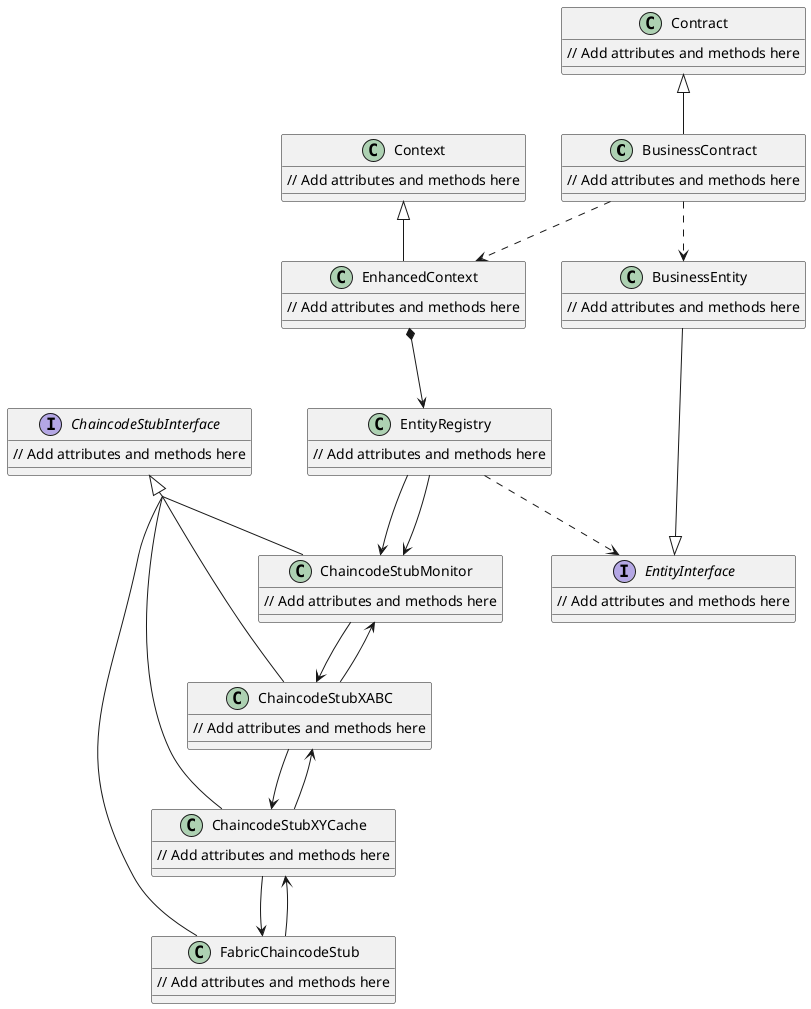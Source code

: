 @startuml "Specificaton"

BusinessContract ..> EnhancedContext
EnhancedContext *--> EntityRegistry
EntityRegistry --> ChaincodeStubMonitor
ChaincodeStubMonitor --> ChaincodeStubXABC
ChaincodeStubMonitor <-- ChaincodeStubXABC

ChaincodeStubXABC --> ChaincodeStubXYCache
ChaincodeStubXABC <-- ChaincodeStubXYCache

ChaincodeStubXYCache --> FabricChaincodeStub
ChaincodeStubXYCache <-- FabricChaincodeStub

BusinessContract ..> BusinessEntity

Contract <|-- BusinessContract

Context <|-- EnhancedContext
BusinessEntity --|> EntityInterface

EntityRegistry ..> EntityInterface
EntityRegistry --> ChaincodeStubMonitor

skinparam groupInheritance 2


ChaincodeStubInterface <|-- FabricChaincodeStub
ChaincodeStubInterface <|-- ChaincodeStubXYCache
ChaincodeStubInterface <|-- ChaincodeStubXABC
ChaincodeStubInterface <|-- ChaincodeStubMonitor


class BusinessContract {
  // Add attributes and methods here
}

class EnhancedContext {
  // Add attributes and methods here
}

class EntityRegistry {
  // Add attributes and methods here
}

class ChaincodeStubMonitor {
  // Add attributes and methods here
}

class ChaincodeStubXABC {
  // Add attributes and methods here
}

class ChaincodeStubXYCache {
  // Add attributes and methods here
}

class FabricChaincodeStub {
  // Add attributes and methods here
}

class BusinessEntity {
  // Add attributes and methods here
}

class Contract {
  // Add attributes and methods here
}

class Context {
  // Add attributes and methods here
}

interface EntityInterface {
  // Add attributes and methods here
}

interface ChaincodeStubInterface {
  // Add attributes and methods here
}

@enduml